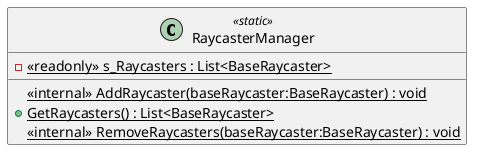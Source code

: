 @startuml
class RaycasterManager <<static>> {
    - {static} <<readonly>> s_Raycasters : List<BaseRaycaster>
    <<internal>> {static} AddRaycaster(baseRaycaster:BaseRaycaster) : void
    + {static} GetRaycasters() : List<BaseRaycaster>
    <<internal>> {static} RemoveRaycasters(baseRaycaster:BaseRaycaster) : void
}
@enduml

